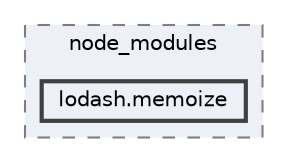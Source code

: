 digraph "pkiclassroomrescheduler/src/main/frontend/node_modules/lodash.memoize"
{
 // LATEX_PDF_SIZE
  bgcolor="transparent";
  edge [fontname=Helvetica,fontsize=10,labelfontname=Helvetica,labelfontsize=10];
  node [fontname=Helvetica,fontsize=10,shape=box,height=0.2,width=0.4];
  compound=true
  subgraph clusterdir_72953eda66ccb3a2722c28e1c3e6c23b {
    graph [ bgcolor="#edf0f7", pencolor="grey50", label="node_modules", fontname=Helvetica,fontsize=10 style="filled,dashed", URL="dir_72953eda66ccb3a2722c28e1c3e6c23b.html",tooltip=""]
  dir_c219e1ae5d844cd13a7e019f186eaf60 [label="lodash.memoize", fillcolor="#edf0f7", color="grey25", style="filled,bold", URL="dir_c219e1ae5d844cd13a7e019f186eaf60.html",tooltip=""];
  }
}
